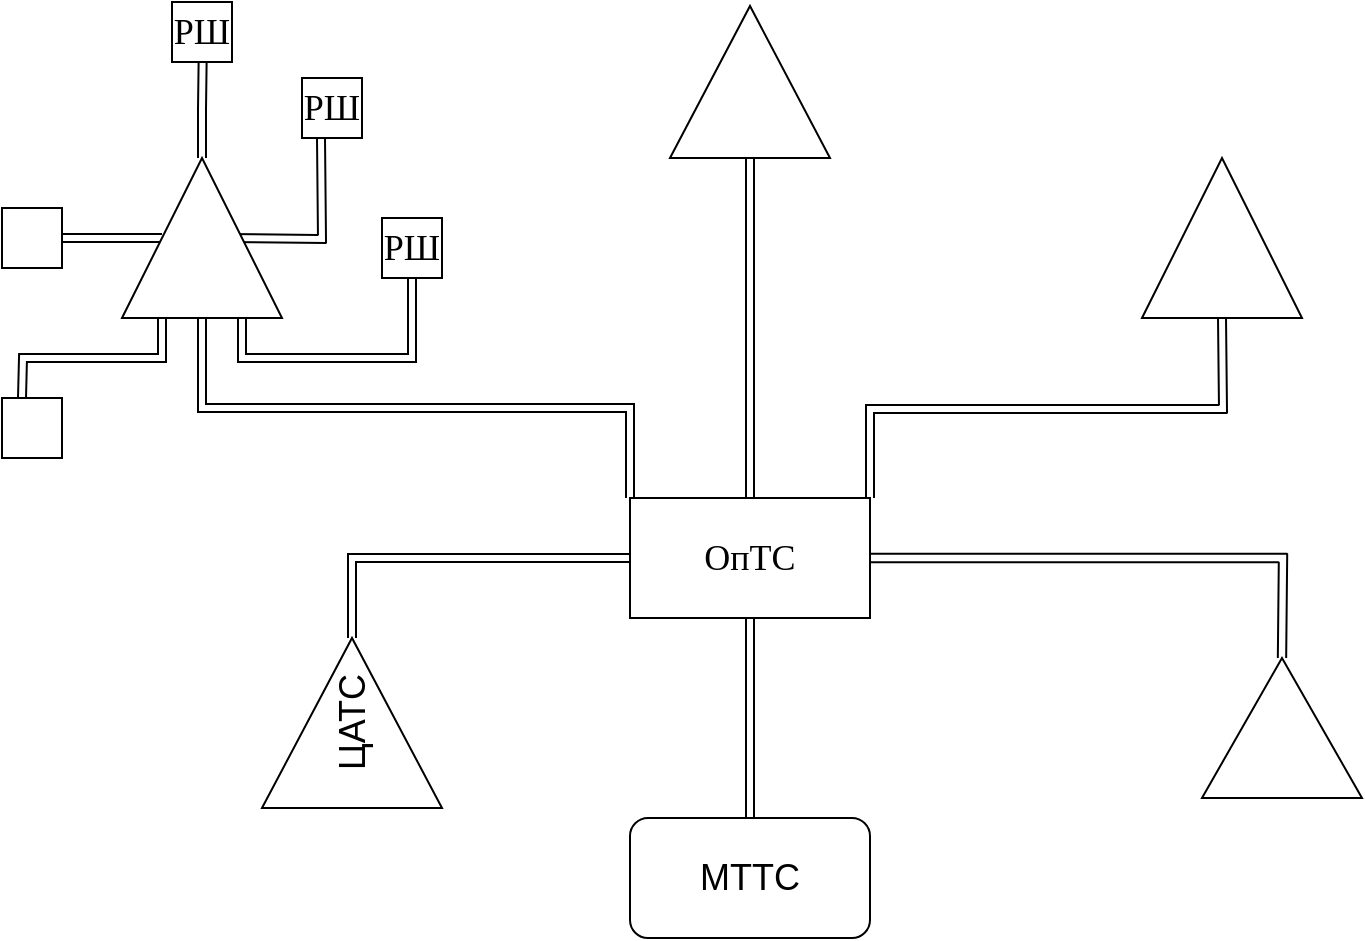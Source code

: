 <mxfile version="24.2.5" type="github">
  <diagram name="Сторінка-1" id="Gaa62khZ0iMMDS0VvzNa">
    <mxGraphModel dx="933" dy="390" grid="1" gridSize="10" guides="1" tooltips="1" connect="1" arrows="1" fold="1" page="1" pageScale="1" pageWidth="827" pageHeight="1169" math="0" shadow="0">
      <root>
        <mxCell id="0" />
        <mxCell id="1" parent="0" />
        <mxCell id="AW8jp3L0kF_qgWWD1nCo-15" style="edgeStyle=orthogonalEdgeStyle;rounded=0;orthogonalLoop=1;jettySize=auto;html=1;exitX=0.5;exitY=1;exitDx=0;exitDy=0;shape=link;" edge="1" parent="1" source="AW8jp3L0kF_qgWWD1nCo-1" target="AW8jp3L0kF_qgWWD1nCo-4">
          <mxGeometry relative="1" as="geometry" />
        </mxCell>
        <mxCell id="AW8jp3L0kF_qgWWD1nCo-17" style="edgeStyle=orthogonalEdgeStyle;rounded=0;orthogonalLoop=1;jettySize=auto;html=1;exitX=1;exitY=0.5;exitDx=0;exitDy=0;shape=link;width=4.167;" edge="1" parent="1" source="AW8jp3L0kF_qgWWD1nCo-1">
          <mxGeometry relative="1" as="geometry">
            <mxPoint x="680" y="350" as="targetPoint" />
          </mxGeometry>
        </mxCell>
        <mxCell id="AW8jp3L0kF_qgWWD1nCo-18" style="edgeStyle=orthogonalEdgeStyle;rounded=0;orthogonalLoop=1;jettySize=auto;html=1;exitX=0;exitY=0.5;exitDx=0;exitDy=0;shape=link;" edge="1" parent="1" source="AW8jp3L0kF_qgWWD1nCo-1" target="AW8jp3L0kF_qgWWD1nCo-23">
          <mxGeometry relative="1" as="geometry">
            <mxPoint x="290" y="380" as="targetPoint" />
          </mxGeometry>
        </mxCell>
        <mxCell id="AW8jp3L0kF_qgWWD1nCo-19" style="edgeStyle=orthogonalEdgeStyle;rounded=0;orthogonalLoop=1;jettySize=auto;html=1;exitX=0.5;exitY=0;exitDx=0;exitDy=0;shape=link;entryX=0;entryY=0.5;entryDx=0;entryDy=0;" edge="1" parent="1" source="AW8jp3L0kF_qgWWD1nCo-1" target="AW8jp3L0kF_qgWWD1nCo-29">
          <mxGeometry relative="1" as="geometry">
            <mxPoint x="413.667" y="140" as="targetPoint" />
          </mxGeometry>
        </mxCell>
        <mxCell id="AW8jp3L0kF_qgWWD1nCo-20" style="edgeStyle=orthogonalEdgeStyle;rounded=0;orthogonalLoop=1;jettySize=auto;html=1;exitX=1;exitY=0;exitDx=0;exitDy=0;shape=link;" edge="1" parent="1" source="AW8jp3L0kF_qgWWD1nCo-1">
          <mxGeometry relative="1" as="geometry">
            <mxPoint x="650" y="180" as="targetPoint" />
          </mxGeometry>
        </mxCell>
        <mxCell id="AW8jp3L0kF_qgWWD1nCo-21" style="edgeStyle=orthogonalEdgeStyle;rounded=0;orthogonalLoop=1;jettySize=auto;html=1;exitX=0;exitY=0;exitDx=0;exitDy=0;shape=link;entryX=0;entryY=0.5;entryDx=0;entryDy=0;" edge="1" parent="1" source="AW8jp3L0kF_qgWWD1nCo-1" target="AW8jp3L0kF_qgWWD1nCo-28">
          <mxGeometry relative="1" as="geometry">
            <mxPoint x="250" y="180" as="targetPoint" />
          </mxGeometry>
        </mxCell>
        <mxCell id="AW8jp3L0kF_qgWWD1nCo-1" value="&lt;font face=&quot;Times New Roman&quot; style=&quot;font-size: 18px;&quot;&gt;ОпТС&lt;/font&gt;" style="rounded=0;whiteSpace=wrap;html=1;" vertex="1" parent="1">
          <mxGeometry x="354" y="270" width="120" height="60" as="geometry" />
        </mxCell>
        <mxCell id="AW8jp3L0kF_qgWWD1nCo-4" value="&lt;font style=&quot;font-size: 18px;&quot;&gt;МТТС&lt;/font&gt;" style="rounded=1;whiteSpace=wrap;html=1;" vertex="1" parent="1">
          <mxGeometry x="354" y="430" width="120" height="60" as="geometry" />
        </mxCell>
        <mxCell id="AW8jp3L0kF_qgWWD1nCo-23" value="&lt;font style=&quot;font-size: 18px;&quot;&gt;ЦАТС&lt;/font&gt;" style="triangle;whiteSpace=wrap;html=1;rotation=-90;" vertex="1" parent="1">
          <mxGeometry x="172.5" y="337.5" width="85" height="90" as="geometry" />
        </mxCell>
        <mxCell id="AW8jp3L0kF_qgWWD1nCo-25" value="" style="triangle;whiteSpace=wrap;html=1;rotation=-90;" vertex="1" parent="1">
          <mxGeometry x="645" y="345" width="70" height="80" as="geometry" />
        </mxCell>
        <mxCell id="AW8jp3L0kF_qgWWD1nCo-26" value="" style="triangle;whiteSpace=wrap;html=1;rotation=-90;" vertex="1" parent="1">
          <mxGeometry x="610" y="100" width="80" height="80" as="geometry" />
        </mxCell>
        <mxCell id="AW8jp3L0kF_qgWWD1nCo-30" style="edgeStyle=orthogonalEdgeStyle;rounded=0;orthogonalLoop=1;jettySize=auto;html=1;exitX=0.5;exitY=0;exitDx=0;exitDy=0;shape=link;" edge="1" parent="1" source="AW8jp3L0kF_qgWWD1nCo-28">
          <mxGeometry relative="1" as="geometry">
            <mxPoint x="70" y="140" as="targetPoint" />
          </mxGeometry>
        </mxCell>
        <mxCell id="AW8jp3L0kF_qgWWD1nCo-31" style="edgeStyle=orthogonalEdgeStyle;rounded=0;orthogonalLoop=1;jettySize=auto;html=1;exitX=1;exitY=0.5;exitDx=0;exitDy=0;shape=link;" edge="1" parent="1" source="AW8jp3L0kF_qgWWD1nCo-28">
          <mxGeometry relative="1" as="geometry">
            <mxPoint x="140.333" y="50" as="targetPoint" />
          </mxGeometry>
        </mxCell>
        <mxCell id="AW8jp3L0kF_qgWWD1nCo-32" style="edgeStyle=orthogonalEdgeStyle;rounded=0;orthogonalLoop=1;jettySize=auto;html=1;exitX=0.5;exitY=1;exitDx=0;exitDy=0;shape=link;" edge="1" parent="1">
          <mxGeometry relative="1" as="geometry">
            <mxPoint x="199.5" y="90" as="targetPoint" />
            <mxPoint x="149.5" y="140" as="sourcePoint" />
          </mxGeometry>
        </mxCell>
        <mxCell id="AW8jp3L0kF_qgWWD1nCo-33" style="edgeStyle=orthogonalEdgeStyle;rounded=0;orthogonalLoop=1;jettySize=auto;html=1;exitX=0;exitY=0.75;exitDx=0;exitDy=0;shape=link;entryX=0.5;entryY=1;entryDx=0;entryDy=0;" edge="1" parent="1" source="AW8jp3L0kF_qgWWD1nCo-28" target="AW8jp3L0kF_qgWWD1nCo-35">
          <mxGeometry relative="1" as="geometry">
            <mxPoint x="280" y="180" as="targetPoint" />
          </mxGeometry>
        </mxCell>
        <mxCell id="AW8jp3L0kF_qgWWD1nCo-34" style="edgeStyle=orthogonalEdgeStyle;rounded=0;orthogonalLoop=1;jettySize=auto;html=1;exitX=0;exitY=0.25;exitDx=0;exitDy=0;shape=link;" edge="1" parent="1" source="AW8jp3L0kF_qgWWD1nCo-28">
          <mxGeometry relative="1" as="geometry">
            <mxPoint x="50" y="220" as="targetPoint" />
          </mxGeometry>
        </mxCell>
        <mxCell id="AW8jp3L0kF_qgWWD1nCo-28" value="" style="triangle;whiteSpace=wrap;html=1;rotation=-90;" vertex="1" parent="1">
          <mxGeometry x="100" y="100" width="80" height="80" as="geometry" />
        </mxCell>
        <mxCell id="AW8jp3L0kF_qgWWD1nCo-29" value="" style="triangle;whiteSpace=wrap;html=1;rotation=-90;" vertex="1" parent="1">
          <mxGeometry x="376" y="22" width="76" height="80" as="geometry" />
        </mxCell>
        <mxCell id="AW8jp3L0kF_qgWWD1nCo-35" value="&lt;font style=&quot;font-size: 18px;&quot; face=&quot;Times New Roman&quot;&gt;РШ&lt;/font&gt;" style="whiteSpace=wrap;html=1;aspect=fixed;" vertex="1" parent="1">
          <mxGeometry x="230" y="130" width="30" height="30" as="geometry" />
        </mxCell>
        <mxCell id="AW8jp3L0kF_qgWWD1nCo-37" value="&lt;font face=&quot;Times New Roman&quot; style=&quot;font-size: 18px;&quot;&gt;РШ&lt;/font&gt;" style="whiteSpace=wrap;html=1;aspect=fixed;" vertex="1" parent="1">
          <mxGeometry x="190" y="60" width="30" height="30" as="geometry" />
        </mxCell>
        <mxCell id="AW8jp3L0kF_qgWWD1nCo-38" value="&lt;font face=&quot;Times New Roman&quot; style=&quot;font-size: 18px;&quot;&gt;РШ&lt;/font&gt;" style="whiteSpace=wrap;html=1;aspect=fixed;" vertex="1" parent="1">
          <mxGeometry x="125" y="22" width="30" height="30" as="geometry" />
        </mxCell>
        <mxCell id="AW8jp3L0kF_qgWWD1nCo-39" value="" style="whiteSpace=wrap;html=1;aspect=fixed;" vertex="1" parent="1">
          <mxGeometry x="40" y="125" width="30" height="30" as="geometry" />
        </mxCell>
        <mxCell id="AW8jp3L0kF_qgWWD1nCo-40" value="" style="whiteSpace=wrap;html=1;aspect=fixed;" vertex="1" parent="1">
          <mxGeometry x="40" y="220" width="30" height="30" as="geometry" />
        </mxCell>
      </root>
    </mxGraphModel>
  </diagram>
</mxfile>
